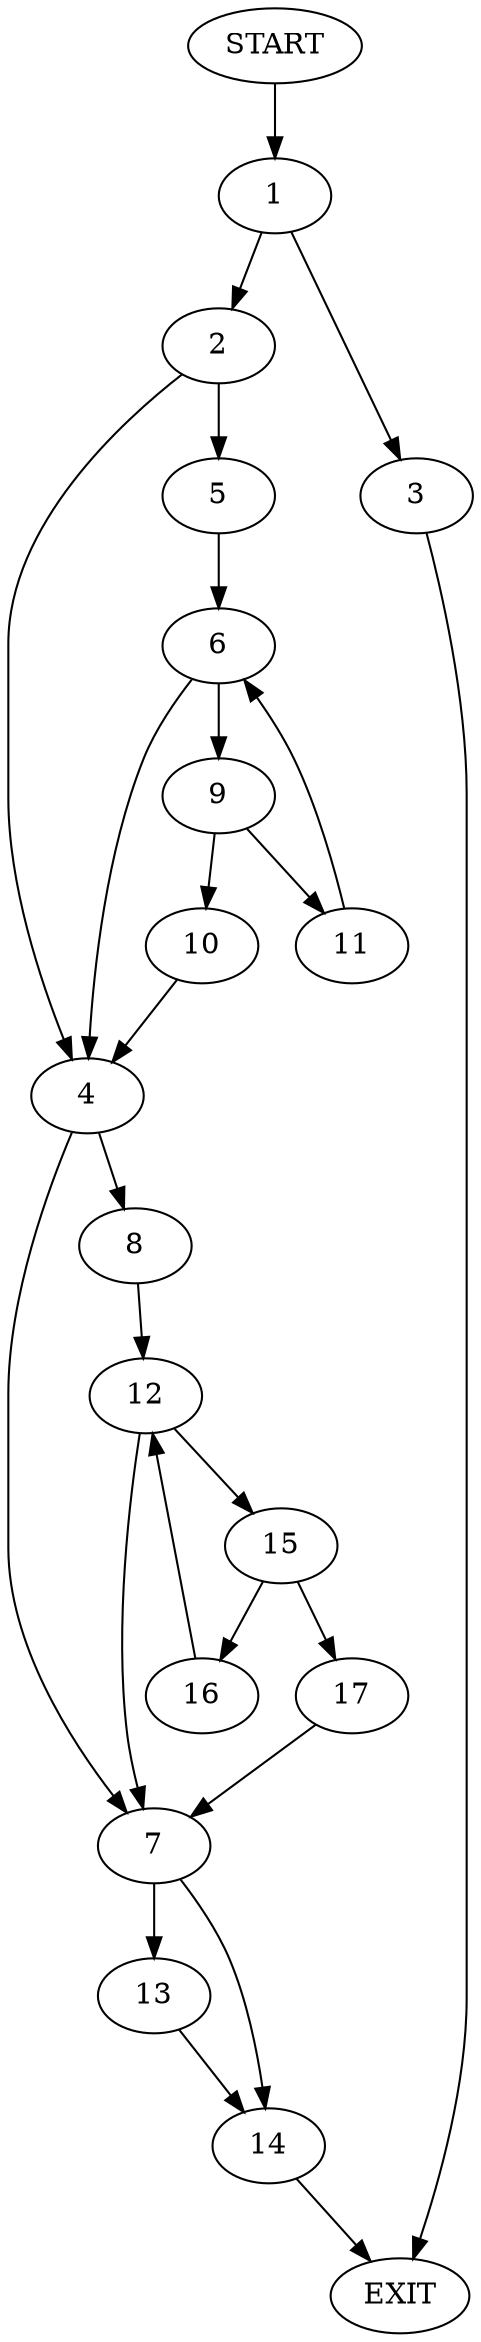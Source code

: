 digraph {
0 [label="START"]
18 [label="EXIT"]
0 -> 1
1 -> 2
1 -> 3
2 -> 4
2 -> 5
3 -> 18
5 -> 6
4 -> 7
4 -> 8
6 -> 4
6 -> 9
9 -> 10
9 -> 11
11 -> 6
10 -> 4
8 -> 12
7 -> 13
7 -> 14
12 -> 7
12 -> 15
15 -> 16
15 -> 17
17 -> 7
16 -> 12
14 -> 18
13 -> 14
}
